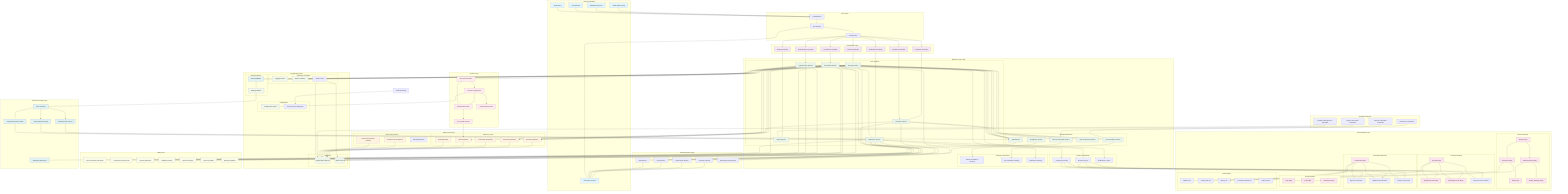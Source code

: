 graph TB
    %% External Systems and Users
    subgraph "External Interfaces"
        MobileApp[Mobile Banking App]
        WebPortal[Web Banking Portal]
        ATM[ATM Network]
        AdminPanel[Admin Panel]
        ThirdParty[Third Party Services]
    end

    %% API Gateway and Load Balancer
    subgraph "Entry Layer"
        LoadBalancer[Load Balancer]
        APIGateway[API Gateway]
        SecurityFilter[Security Filter]
    end

    %% Controller Layer
    subgraph "Presentation Layer"
        AccountController[Account Controller]
        CustomerController[Customer Controller]
        TransactionController[Transaction Controller]
        AuthController[Authentication Controller]
        EmployeeController[Employee Controller]
        ReportController[Report Controller]
        NotificationController[Notification Controller]
    end

    %% Service Layer
    subgraph "Business Logic Layer"
        subgraph "Core Services"
            AccountService[Account Service]
            CustomerService[Customer Service]
            TransactionService[Transaction Service]
            AuthService[Authentication Service]
            NotificationService[Notification Service]
            ReportService[Report Service]
        end
        
        subgraph "Specialized Services"
            InterestService[Interest Calculation Service]
            FeeService[Fee Calculation Service]
            AuditService[Audit Service]
            RiskService[Risk Assessment Service]
            ComplianceService[Compliance Service]
        end
        
        subgraph "Factory Components"
            AccountFactory[Account Factory]
            TransactionFactory[Transaction Factory]
            NotificationFactory[Notification Factory]
        end
        
        subgraph "Strategy Components"
            InterestStrategy[Interest Calculation Strategy]
            FeeStrategy[Fee Calculation Strategy]
            NotificationStrategy[Notification Strategy]
        end
    end

    %% Data Access Layer
    subgraph "Data Access Layer"
        subgraph "Repository Layer"
            AccountRepo[Account Repository]
            CustomerRepo[Customer Repository]
            TransactionRepo[Transaction Repository]
            UserRepo[User Repository]
            AuditRepo[Audit Repository]
        end
        
        subgraph "Custom Repositories"
            CustomAccountRepo[Custom Account Queries]
            CustomTransactionRepo[Custom Transaction Queries]
            SpecificationRepo[JPA Specifications]
        end
    end

    %% Entity Layer
    subgraph "Domain Model Layer"
        subgraph "Person Hierarchy"
            Person[Person Entity]
            Customer[Customer Entity]
            BankEmployee[Bank Employee Entity]
            Teller[Teller Entity]
            BranchManager[Branch Manager Entity]
        end
        
        subgraph "Account Hierarchy"
            Account[Account Entity]
            SavingsAccount[Savings Account Entity]
            CheckingAccount[Checking Account Entity]
            BusinessAccount[Business Account Entity]
        end
        
        subgraph "Transaction Hierarchy"
            Transaction[Transaction Entity]
            DepositTxn[Deposit Transaction]
            WithdrawalTxn[Withdrawal Transaction]
            TransferTxn[Transfer Transaction]
        end
        
        subgraph "Security Entities"
            User[User Entity]
            Role[Role Entity]
            Permission[Permission Entity]
        end
        
        subgraph "Value Objects"
            Address[Address VO]
            ContactInfo[Contact Info VO]
            Money[Money VO]
            TransactionResult[Transaction Result VO]
            AuditTrail[Audit Trail VO]
        end
    end

    %% Security Layer
    subgraph "Security Layer"
        JWTProvider[JWT Token Provider]
        AuthFilter[Authentication Filter]
        AuthService2[Authorization Service]
        SecurityConfig[Security Configuration]
        UserDetailsService[User Details Service]
    end

    %% External Services
    subgraph "External Service Layer"
        EmailService[Email Service]
        SMSService[SMS Service]
        PaymentGateway[Payment Gateway]
        CreditCheck[Credit Check Service]
        RegulatoryAPI[Regulatory Reporting API]
    end

    %% Infrastructure Layer
    subgraph "Infrastructure Layer"
        subgraph "Database"
            PostgreSQL[(PostgreSQL Database)]
            RedisCache[(Redis Cache)]
        end
        
        subgraph "Message Queue"
            MessageBroker[Message Broker]
            EventPublisher[Event Publisher]
        end
        
        subgraph "Monitoring & Logging"
            LoggingService[Logging Service]
            MetricsCollector[Metrics Collector]
            HealthCheck[Health Check]
        end
        
        subgraph "Configuration"
            ConfigServer[Configuration Server]
            EnvironmentConfig[Environment Configuration]
        end
    end

    %% Utility Components
    subgraph "Utility Layer"
        AccountNumberGen[Account Number Generator]
        TransactionIdGen[Transaction ID Generator]
        PasswordEncoder[Password Encoder]
        ValidationUtil[Validation Utilities]
        DateTimeUtil[DateTime Utilities]
        CurrencyUtil[Currency Utilities]
        EncryptionUtil[Encryption Utilities]
    end

    %% Event System
    subgraph "Event Processing Layer"
        EventListener[Event Listeners]
        AccountEventListener[Account Event Listener]
        TransactionEventListener[Transaction Event Listener]
        SecurityEventListener[Security Event Listener]
        NotificationObserver[Notification Observers]
    end

    %% Scheduled Services
    subgraph "Scheduled Services"
        InterestScheduler[Interest Calculation Scheduler]
        FeeScheduler[Monthly Fee Scheduler]
        ReportScheduler[Report Generation Scheduler]
        MaintenanceScheduler[Database Maintenance Scheduler]
    end

    %% Component Relationships - External to API Gateway
    MobileApp --> LoadBalancer
    WebPortal --> LoadBalancer
    ATM --> LoadBalancer
    AdminPanel --> LoadBalancer
    
    LoadBalancer --> APIGateway
    APIGateway --> SecurityFilter
    
    %% Security Filter to Controllers
    SecurityFilter --> AccountController
    SecurityFilter --> CustomerController
    SecurityFilter --> TransactionController
    SecurityFilter --> AuthController
    SecurityFilter --> EmployeeController
    SecurityFilter --> ReportController
    SecurityFilter --> NotificationController
    
    %% Controllers to Services
    AccountController --> AccountService
    CustomerController --> CustomerService
    TransactionController --> TransactionService
    AuthController --> AuthService
    EmployeeController --> CustomerService
    ReportController --> ReportService
    NotificationController --> NotificationService
    
    %% Core Service Dependencies
    AccountService --> AccountRepo
    AccountService --> AccountFactory
    AccountService --> InterestService
    AccountService --> FeeService
    AccountService --> AuditService
    
    CustomerService --> CustomerRepo
    CustomerService --> AuditService
    CustomerService --> RiskService
    
    TransactionService --> TransactionRepo
    TransactionService --> AccountRepo
    TransactionService --> TransactionFactory
    TransactionService --> FeeService
    TransactionService --> AuditService
    TransactionService --> NotificationService
    
    AuthService --> UserRepo
    AuthService --> JWTProvider
    AuthService --> PasswordEncoder
    AuthService --> AuditService
    
    NotificationService --> NotificationFactory
    NotificationService --> EmailService
    NotificationService --> SMSService
    NotificationService --> NotificationStrategy
    
    %% Repository to Database
    AccountRepo --> PostgreSQL
    CustomerRepo --> PostgreSQL
    TransactionRepo --> PostgreSQL
    UserRepo --> PostgreSQL
    AuditRepo --> PostgreSQL
    
    CustomAccountRepo --> PostgreSQL
    CustomTransactionRepo --> PostgreSQL
    
    %% Cache Dependencies
    AccountService --> RedisCache
    CustomerService --> RedisCache
    AuthService --> RedisCache
    
    %% Factory Dependencies
    AccountFactory --> SavingsAccount
    AccountFactory --> CheckingAccount
    AccountFactory --> BusinessAccount
    
    TransactionFactory --> DepositTxn
    TransactionFactory --> WithdrawalTxn
    TransactionFactory --> TransferTxn
    
    %% Strategy Dependencies
    InterestService --> InterestStrategy
    FeeService --> FeeStrategy
    
    %% Security Layer Dependencies
    AuthFilter --> JWTProvider
    AuthFilter --> UserDetailsService
    SecurityConfig --> AuthFilter
    SecurityConfig --> AuthService2
    
    UserDetailsService --> UserRepo
    JWTProvider --> SecurityConfig
    
    %% Entity Relationships
    Person --> Customer
    Person --> BankEmployee
    BankEmployee --> Teller
    BankEmployee --> BranchManager
    
    Account --> SavingsAccount
    Account --> CheckingAccount
    Account --> BusinessAccount
    
    Transaction --> DepositTxn
    Transaction --> WithdrawalTxn
    Transaction --> TransferTxn
    
    %% Value Object Usage
    Customer --> Address
    Customer --> ContactInfo
    Account --> Money
    Transaction --> TransactionResult
    Transaction --> AuditTrail
    
    User --> Role
    Role --> Permission
    
    %% Event System
    TransactionService --> EventPublisher
    AccountService --> EventPublisher
    
    EventPublisher --> MessageBroker
    MessageBroker --> EventListener
    
    EventListener --> AccountEventListener
    EventListener --> TransactionEventListener
    EventListener --> SecurityEventListener
    
    AccountEventListener --> NotificationService
    TransactionEventListener --> NotificationService
    SecurityEventListener --> AuditService
    
    NotificationService --> NotificationObserver
    
    %% External Service Dependencies
    NotificationService --> EmailService
    NotificationService --> SMSService
    TransactionService --> PaymentGateway
    CustomerService --> CreditCheck
    ComplianceService --> RegulatoryAPI
    
    %% Scheduled Services
    InterestScheduler --> InterestService
    FeeScheduler --> FeeService
    ReportScheduler --> ReportService
    MaintenanceScheduler --> PostgreSQL
    
    %% Utility Dependencies
    AccountService --> AccountNumberGen
    TransactionService --> TransactionIdGen
    AuthService --> PasswordEncoder
    AccountService --> ValidationUtil
    TransactionService --> DateTimeUtil
    TransactionService --> CurrencyUtil
    AuditService --> EncryptionUtil
    
    %% Monitoring Dependencies
    AccountService --> LoggingService
    TransactionService --> LoggingService
    AuthService --> LoggingService
    
    AccountService --> MetricsCollector
    TransactionService --> MetricsCollector
    
    HealthCheck --> PostgreSQL
    HealthCheck --> RedisCache
    
    %% Configuration Dependencies
    SecurityConfig --> ConfigServer
    DatabaseConfig --> EnvironmentConfig
    
    %% Third Party Integration
    ThirdParty --> APIGateway
    PaymentGateway --> ThirdParty
    CreditCheck --> ThirdParty
    EmailService --> ThirdParty
    SMSService --> ThirdParty

    %% Styling
    classDef external fill:#e1f5fe
    classDef controller fill:#f3e5f5
    classDef service fill:#e8f5e8
    classDef repository fill:#fff3e0
    classDef entity fill:#fce4ec
    classDef security fill:#ffebee
    classDef infrastructure fill:#f1f8e9
    classDef utility fill:#f9fbe7
    classDef event fill:#e0f2f1
    
    class MobileApp,WebPortal,ATM,AdminPanel,ThirdParty external
    class AccountController,CustomerController,TransactionController,AuthController,EmployeeController,ReportController,NotificationController controller
    class AccountService,CustomerService,TransactionService,AuthService,NotificationService,ReportService,InterestService,FeeService,AuditService,RiskService,ComplianceService service
    class AccountRepo,CustomerRepo,TransactionRepo,UserRepo,AuditRepo,CustomAccountRepo,CustomTransactionRepo repository
    class Person,Customer,BankEmployee,Teller,BranchManager,Account,SavingsAccount,CheckingAccount,Transaction,User,Role,Permission entity
    class JWTProvider,AuthFilter,SecurityConfig,UserDetailsService,AuthService2 security
    class PostgreSQL,RedisCache,MessageBroker,LoggingService,MetricsCollector,ConfigServer infrastructure
    class AccountNumberGen,TransactionIdGen,PasswordEncoder,ValidationUtil,DateTimeUtil,CurrencyUtil,EncryptionUtil utility
    class EventListener,EventPublisher,AccountEventListener,TransactionEventListener,SecurityEventListener,NotificationObserver event